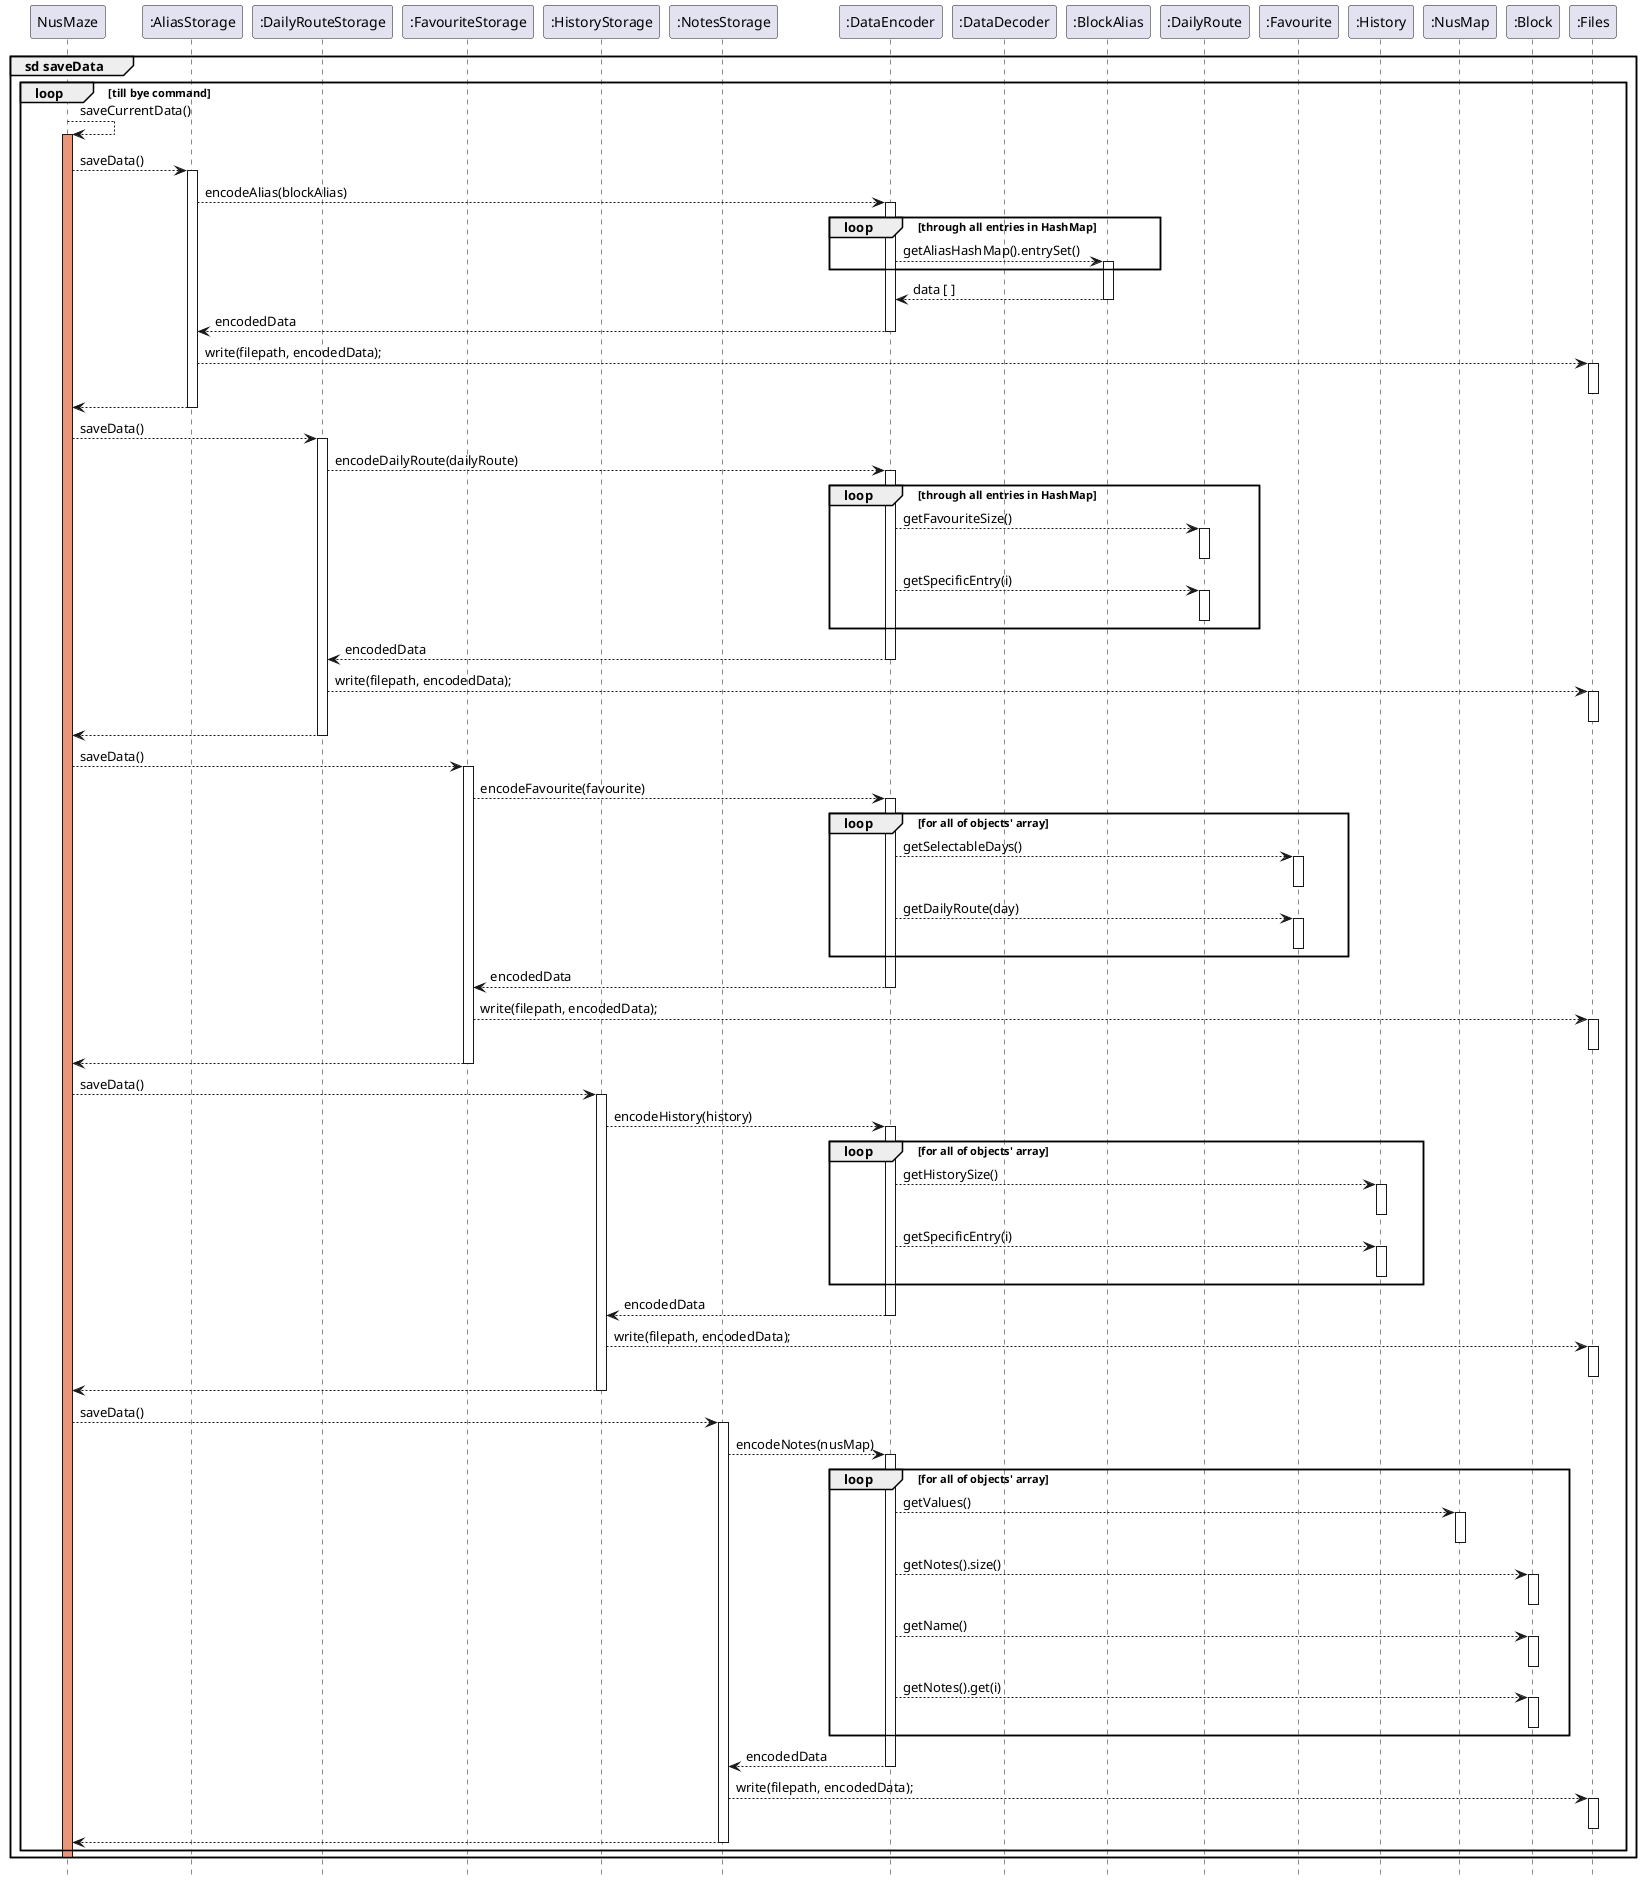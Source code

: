 @startuml
'https://plantuml.com/sequence-diagram

hide footbox

participant NusMaze

participant ":AliasStorage"
participant ":DailyRouteStorage"
participant ":FavouriteStorage"
participant ":HistoryStorage"
participant ":NotesStorage"
participant ":DataEncoder"
participant ":DataDecoder"

participant ":BlockAlias"
participant ":DailyRoute"
participant ":Favourite"
participant ":History"
participant ":NusMap"
participant ":Block"

participant ":Files"


group sd saveData
loop till bye command
    NusMaze --> NusMaze: saveCurrentData()
    activate NusMaze #DarkSalmon

    NusMaze --> ":AliasStorage": saveData()
    activate ":AliasStorage"
    ":AliasStorage" ---> ":DataEncoder": encodeAlias(blockAlias)
    activate ":DataEncoder"
    group loop[through all entries in HashMap]
    ":DataEncoder" ---> ":BlockAlias": getAliasHashMap().entrySet()
    activate ":BlockAlias"
    end
    ":BlockAlias" ---> ":DataEncoder": data [ ]
    deactivate ":BlockAlias"
    ":DataEncoder" ---> ":AliasStorage": encodedData
    deactivate ":DataEncoder"
    ":AliasStorage" ---> ":Files": write(filepath, encodedData);
    activate ":Files"
    deactivate ":Files"
    ":AliasStorage" --> NusMaze
    deactivate ":AliasStorage"

    NusMaze --> ":DailyRouteStorage": saveData()
    activate ":DailyRouteStorage"
    ":DailyRouteStorage" ---> ":DataEncoder": encodeDailyRoute(dailyRoute)
    activate ":DataEncoder"
    group loop[through all entries in HashMap]
        ":DataEncoder" ---> ":DailyRoute": getFavouriteSize()
        activate ":DailyRoute"
        deactivate ":DailyRoute"
        ":DataEncoder" ---> ":DailyRoute": getSpecificEntry(i)
        activate ":DailyRoute"
        deactivate ":DailyRoute"
    end
    ":DataEncoder" ---> ":DailyRouteStorage": encodedData
    deactivate ":DataEncoder"
    ":DailyRouteStorage" ---> ":Files": write(filepath, encodedData);
    activate ":Files"
    deactivate ":Files"
    ":DailyRouteStorage" --> NusMaze
    deactivate ":DailyRouteStorage"

    NusMaze --> ":FavouriteStorage": saveData()
    activate ":FavouriteStorage"
    ":FavouriteStorage" ---> ":DataEncoder": encodeFavourite(favourite)
    activate ":DataEncoder"
    group loop[for all of objects' array]
        ":DataEncoder" ---> ":Favourite": getSelectableDays()
        activate ":Favourite"
        deactivate ":Favourite"
        deactivate ":Favourite"
        ":DataEncoder" ---> ":Favourite": getDailyRoute(day)
        activate ":Favourite"
        deactivate ":Favourite"
    end
    ":DataEncoder" ---> ":FavouriteStorage": encodedData
    deactivate ":DataEncoder"
    ":FavouriteStorage" ---> ":Files": write(filepath, encodedData);
    activate ":Files"
    deactivate ":Files"
    ":FavouriteStorage" --> NusMaze
    deactivate ":FavouriteStorage"

    NusMaze --> ":HistoryStorage": saveData()
    activate ":HistoryStorage"
    ":HistoryStorage" ---> ":DataEncoder": encodeHistory(history)
    activate ":DataEncoder"
    group loop[for all of objects' array]
        ":DataEncoder" ---> ":History": getHistorySize()
        activate ":History"
        deactivate ":History"
        deactivate ":History"
        ":DataEncoder" ---> ":History": getSpecificEntry(i)
        activate ":History"
        deactivate ":History"
    end
    ":DataEncoder" ---> ":HistoryStorage": encodedData
    deactivate ":DataEncoder"
    ":HistoryStorage" ---> ":Files": write(filepath, encodedData);
    activate ":Files"
    deactivate ":Files"
    ":HistoryStorage" --> NusMaze
    deactivate ":HistoryStorage"

    NusMaze --> ":NotesStorage": saveData()
    activate ":NotesStorage"
    ":NotesStorage" ---> ":DataEncoder": encodeNotes(nusMap)
    activate ":DataEncoder"
    group loop[for all of objects' array]
        ":DataEncoder" ---> ":NusMap": getValues()
        activate ":NusMap"
        deactivate ":NusMap"
        ":DataEncoder" ---> ":Block": getNotes().size()
        activate ":Block"
        deactivate ":Block"
        ":DataEncoder" ---> ":Block": getName()
        activate ":Block"
        deactivate ":Block"
        ":DataEncoder" ---> ":Block": getNotes().get(i)
        activate ":Block"
        deactivate ":Block"
    end
    ":DataEncoder" ---> ":NotesStorage": encodedData
    deactivate ":DataEncoder"
    ":NotesStorage" ---> ":Files": write(filepath, encodedData);
    activate ":Files"
    deactivate ":Files"
    ":NotesStorage" --> NusMaze
    deactivate ":NotesStorage"

end

deactivate NusMaze #DarkSalmon
end
@enduml
